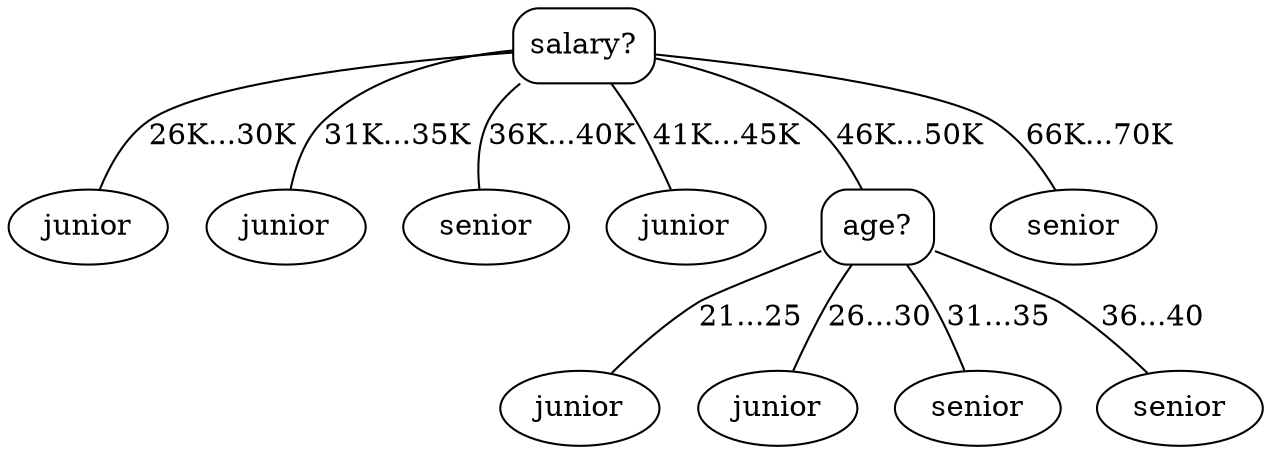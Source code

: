 graph {
    {
        node [style=rounded, shape=box]
        salary [label="salary?"]
        age [label="age?"]
    }
    { node [label=junior] junior1 junior2 junior3 junior4 junior5 }
    { node [label=senior] senior1 senior2 senior3 senior4 }
    salary -- junior1 [label="26K...30K"]
    salary -- junior2 [label="31K...35K"]
    salary -- senior1 [label="36K...40K"]
    salary -- junior3 [label="41K...45K"]
    salary -- age     [label="46K...50K"]
    salary -- senior2 [label="66K...70K"]
    age -- junior4 [label="21...25"]
    age -- junior5 [label="26...30"]
    age -- senior3 [label="31...35"]
    age -- senior4 [label="36...40"]
    ordering=out
}
